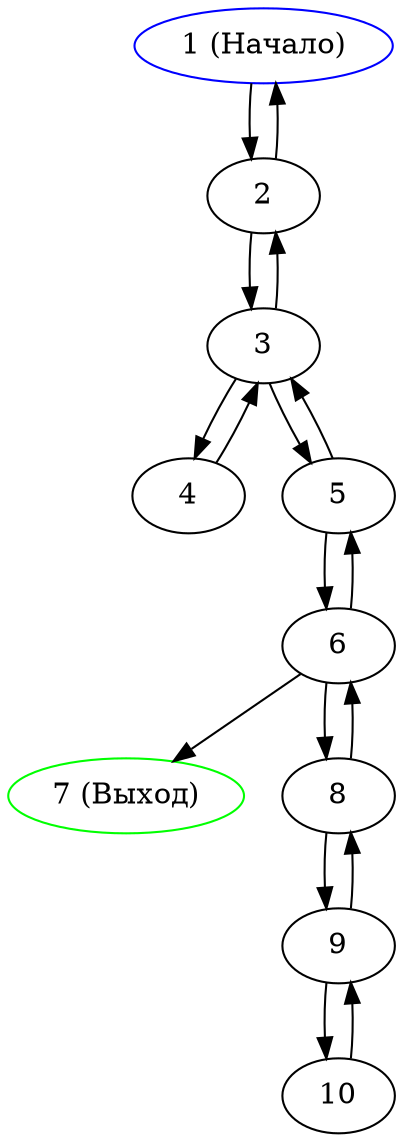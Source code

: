 digraph G {
    // Начальная комната
    start [label="1 (Начало)",color="blue"];
    // Комната 2
    room2 [label="2"];
    // Комната 3
    room3 [label="3"];
    // Комната 4
    room4 [label="4"];
    // Комната 5
    room5 [label="5"];
    // Комната 6
    room6 [label="6"];
    // Комната 7
    room7 [label="7 (Выход)",color="green"];
    // Комната 8
    room8 [label="8"];
    // Комната 9
    room9 [label="9"];
    // Комната 10
    room10 [label="10"];
    
    // Дуги между комнатами
    start -> room2;
    room2 -> start;
    room2 -> room3;
    room3 -> room5;
    room3 -> room2;
    room3 -> room4;
    room4 -> room3;
    room5 -> room3;
    room5 -> room6;
    room6 -> room7;
    room6 -> room8;
    room6 -> room5;
    room8 -> room6;
    room8 -> room9;
    room9 -> room8;
    room9 -> room10;
    room10 -> room9;
}

